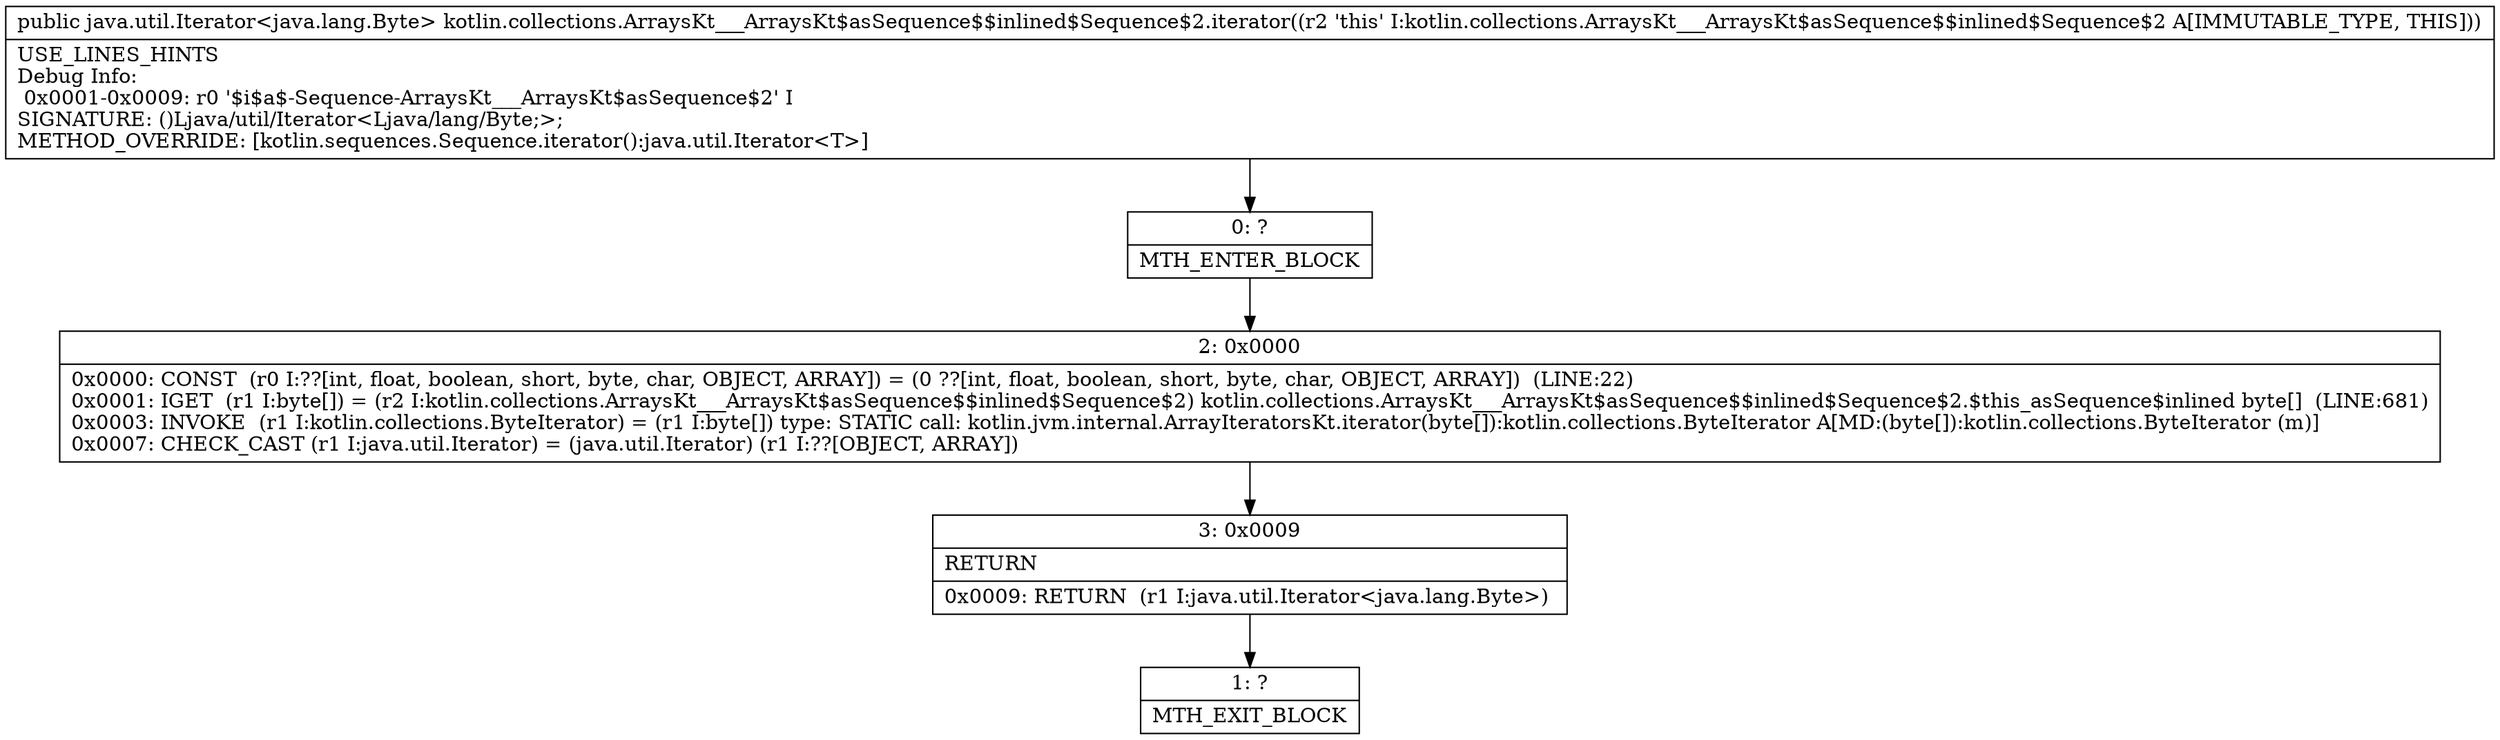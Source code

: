 digraph "CFG forkotlin.collections.ArraysKt___ArraysKt$asSequence$$inlined$Sequence$2.iterator()Ljava\/util\/Iterator;" {
Node_0 [shape=record,label="{0\:\ ?|MTH_ENTER_BLOCK\l}"];
Node_2 [shape=record,label="{2\:\ 0x0000|0x0000: CONST  (r0 I:??[int, float, boolean, short, byte, char, OBJECT, ARRAY]) = (0 ??[int, float, boolean, short, byte, char, OBJECT, ARRAY])  (LINE:22)\l0x0001: IGET  (r1 I:byte[]) = (r2 I:kotlin.collections.ArraysKt___ArraysKt$asSequence$$inlined$Sequence$2) kotlin.collections.ArraysKt___ArraysKt$asSequence$$inlined$Sequence$2.$this_asSequence$inlined byte[]  (LINE:681)\l0x0003: INVOKE  (r1 I:kotlin.collections.ByteIterator) = (r1 I:byte[]) type: STATIC call: kotlin.jvm.internal.ArrayIteratorsKt.iterator(byte[]):kotlin.collections.ByteIterator A[MD:(byte[]):kotlin.collections.ByteIterator (m)]\l0x0007: CHECK_CAST (r1 I:java.util.Iterator) = (java.util.Iterator) (r1 I:??[OBJECT, ARRAY]) \l}"];
Node_3 [shape=record,label="{3\:\ 0x0009|RETURN\l|0x0009: RETURN  (r1 I:java.util.Iterator\<java.lang.Byte\>) \l}"];
Node_1 [shape=record,label="{1\:\ ?|MTH_EXIT_BLOCK\l}"];
MethodNode[shape=record,label="{public java.util.Iterator\<java.lang.Byte\> kotlin.collections.ArraysKt___ArraysKt$asSequence$$inlined$Sequence$2.iterator((r2 'this' I:kotlin.collections.ArraysKt___ArraysKt$asSequence$$inlined$Sequence$2 A[IMMUTABLE_TYPE, THIS]))  | USE_LINES_HINTS\lDebug Info:\l  0x0001\-0x0009: r0 '$i$a$\-Sequence\-ArraysKt___ArraysKt$asSequence$2' I\lSIGNATURE: ()Ljava\/util\/Iterator\<Ljava\/lang\/Byte;\>;\lMETHOD_OVERRIDE: [kotlin.sequences.Sequence.iterator():java.util.Iterator\<T\>]\l}"];
MethodNode -> Node_0;Node_0 -> Node_2;
Node_2 -> Node_3;
Node_3 -> Node_1;
}

